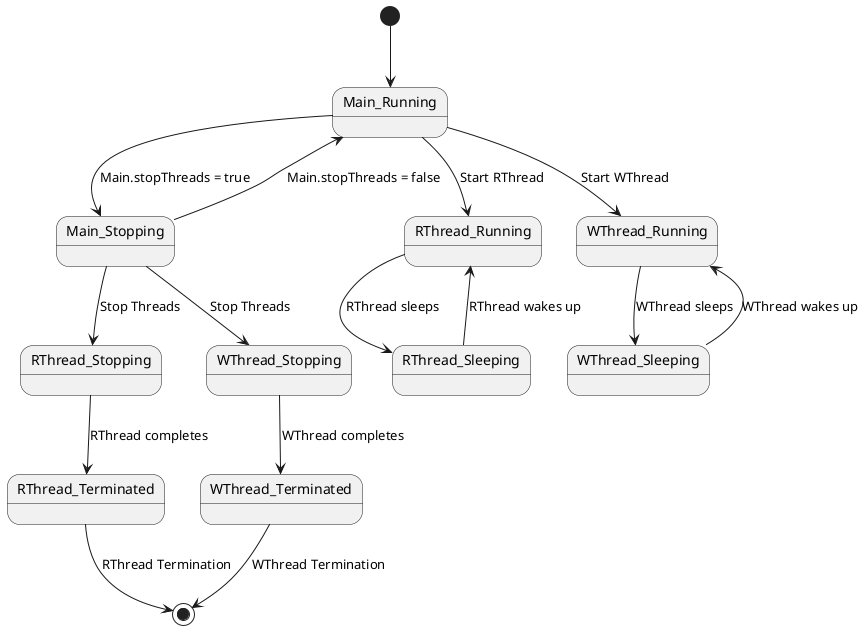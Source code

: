 @startuml

[*] --> Main_Running

Main_Running --> Main_Stopping : Main.stopThreads = true
Main_Stopping --> Main_Running : Main.stopThreads = false

Main_Running --> RThread_Running : Start RThread
Main_Running --> WThread_Running : Start WThread

RThread_Running --> RThread_Sleeping : RThread sleeps
RThread_Sleeping --> RThread_Running : RThread wakes up

WThread_Running --> WThread_Sleeping : WThread sleeps
WThread_Sleeping --> WThread_Running : WThread wakes up

Main_Stopping --> RThread_Stopping : Stop Threads
Main_Stopping --> WThread_Stopping : Stop Threads

RThread_Stopping --> RThread_Terminated : RThread completes
WThread_Stopping --> WThread_Terminated : WThread completes

RThread_Terminated --> [*] : RThread Termination
WThread_Terminated --> [*] : WThread Termination

@enduml
